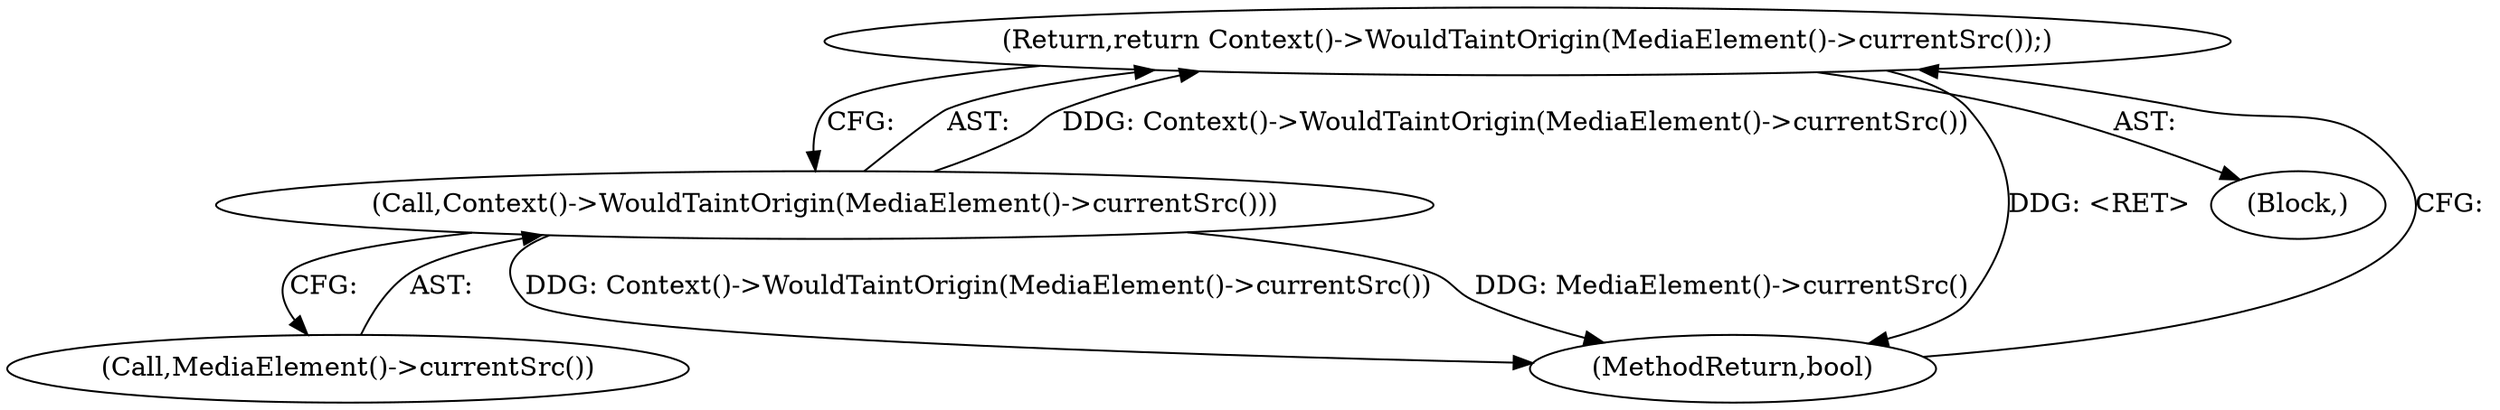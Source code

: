 digraph "1_Chrome_a9cbaa7a40e2b2723cfc2f266c42f4980038a949_13@del" {
"1000113" [label="(Return,return Context()->WouldTaintOrigin(MediaElement()->currentSrc());)"];
"1000114" [label="(Call,Context()->WouldTaintOrigin(MediaElement()->currentSrc()))"];
"1000115" [label="(Call,MediaElement()->currentSrc())"];
"1000114" [label="(Call,Context()->WouldTaintOrigin(MediaElement()->currentSrc()))"];
"1000113" [label="(Return,return Context()->WouldTaintOrigin(MediaElement()->currentSrc());)"];
"1000116" [label="(MethodReturn,bool)"];
"1000101" [label="(Block,)"];
"1000113" -> "1000101"  [label="AST: "];
"1000113" -> "1000114"  [label="CFG: "];
"1000114" -> "1000113"  [label="AST: "];
"1000116" -> "1000113"  [label="CFG: "];
"1000113" -> "1000116"  [label="DDG: <RET>"];
"1000114" -> "1000113"  [label="DDG: Context()->WouldTaintOrigin(MediaElement()->currentSrc())"];
"1000114" -> "1000115"  [label="CFG: "];
"1000115" -> "1000114"  [label="AST: "];
"1000114" -> "1000116"  [label="DDG: Context()->WouldTaintOrigin(MediaElement()->currentSrc())"];
"1000114" -> "1000116"  [label="DDG: MediaElement()->currentSrc()"];
}
